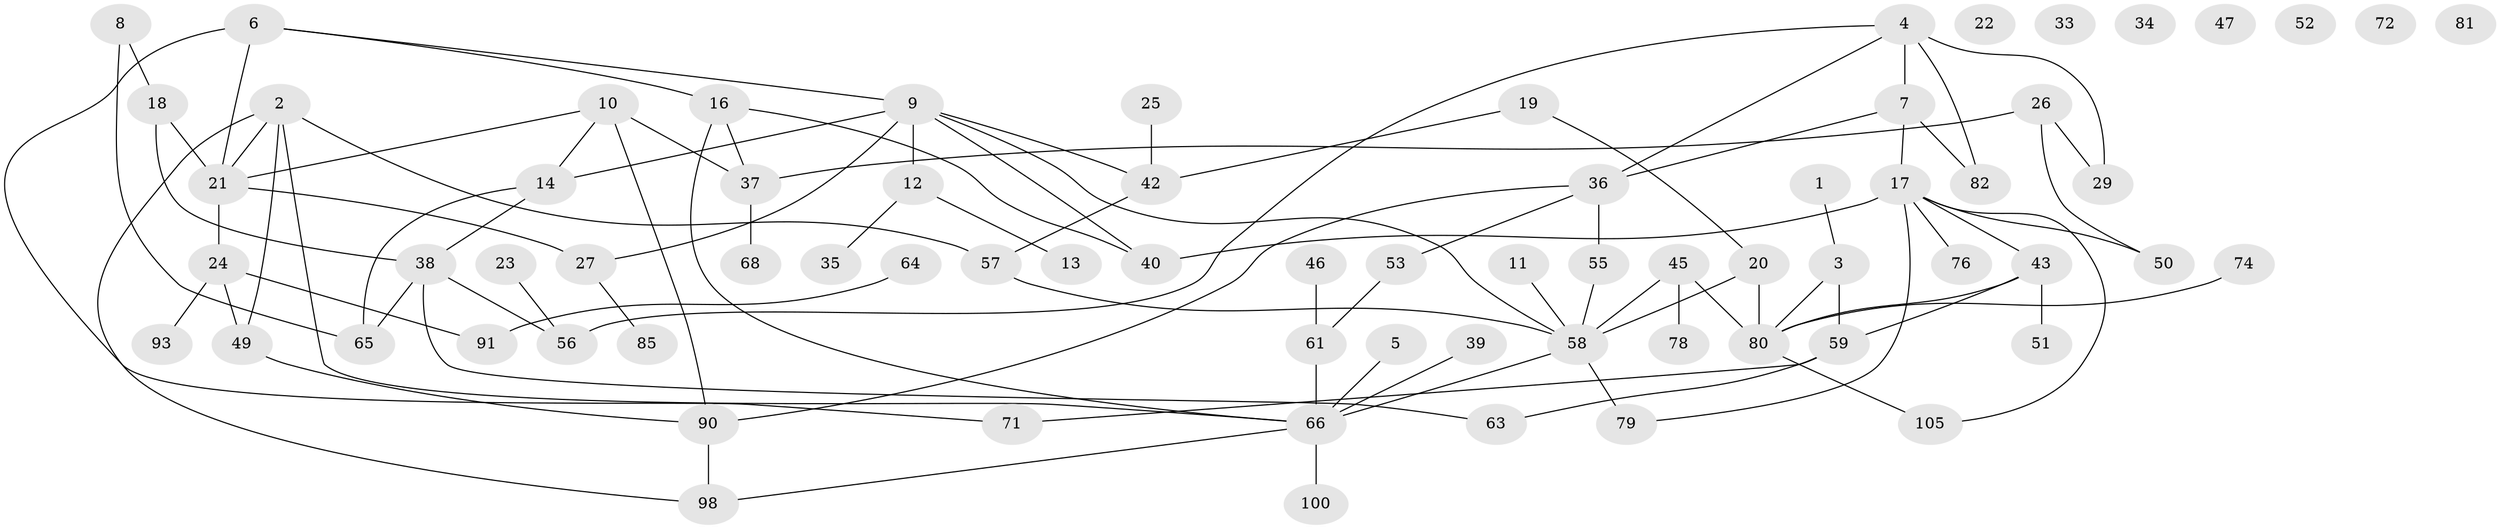 // original degree distribution, {1: 0.20754716981132076, 5: 0.07547169811320754, 2: 0.2830188679245283, 4: 0.1509433962264151, 3: 0.19811320754716982, 0: 0.0660377358490566, 7: 0.009433962264150943, 6: 0.009433962264150943}
// Generated by graph-tools (version 1.1) at 2025/41/03/06/25 10:41:23]
// undirected, 72 vertices, 95 edges
graph export_dot {
graph [start="1"]
  node [color=gray90,style=filled];
  1 [super="+70"];
  2 [super="+32"];
  3 [super="+69"];
  4 [super="+92"];
  5;
  6 [super="+48"];
  7 [super="+89"];
  8;
  9 [super="+95"];
  10 [super="+30"];
  11;
  12 [super="+15"];
  13;
  14;
  16 [super="+28"];
  17 [super="+88"];
  18 [super="+87"];
  19;
  20 [super="+101"];
  21 [super="+103"];
  22;
  23 [super="+75"];
  24 [super="+31"];
  25;
  26 [super="+102"];
  27 [super="+84"];
  29;
  33;
  34;
  35;
  36 [super="+44"];
  37 [super="+73"];
  38 [super="+41"];
  39;
  40 [super="+60"];
  42 [super="+54"];
  43 [super="+97"];
  45;
  46;
  47;
  49;
  50;
  51;
  52;
  53;
  55;
  56 [super="+99"];
  57;
  58 [super="+106"];
  59 [super="+62"];
  61 [super="+86"];
  63;
  64;
  65 [super="+77"];
  66 [super="+67"];
  68;
  71;
  72;
  74;
  76 [super="+104"];
  78;
  79;
  80 [super="+94"];
  81;
  82 [super="+83"];
  85;
  90 [super="+96"];
  91;
  93;
  98;
  100;
  105;
  1 -- 3;
  2 -- 57;
  2 -- 66;
  2 -- 98;
  2 -- 49;
  2 -- 21;
  3 -- 59;
  3 -- 80;
  4 -- 29;
  4 -- 36;
  4 -- 7;
  4 -- 56;
  4 -- 82;
  5 -- 66;
  6 -- 16;
  6 -- 21;
  6 -- 71;
  6 -- 9;
  7 -- 17;
  7 -- 36;
  7 -- 82 [weight=2];
  8 -- 18;
  8 -- 65;
  9 -- 14;
  9 -- 27;
  9 -- 58;
  9 -- 42;
  9 -- 12;
  9 -- 40;
  10 -- 14;
  10 -- 37;
  10 -- 90;
  10 -- 21;
  11 -- 58;
  12 -- 13;
  12 -- 35;
  14 -- 38;
  14 -- 65;
  16 -- 66;
  16 -- 37;
  16 -- 40;
  17 -- 40 [weight=2];
  17 -- 50;
  17 -- 105;
  17 -- 43;
  17 -- 76;
  17 -- 79;
  18 -- 21;
  18 -- 38;
  19 -- 20;
  19 -- 42;
  20 -- 58;
  20 -- 80;
  21 -- 24;
  21 -- 27;
  23 -- 56;
  24 -- 91;
  24 -- 93;
  24 -- 49;
  25 -- 42;
  26 -- 29;
  26 -- 50;
  26 -- 37;
  27 -- 85;
  36 -- 53;
  36 -- 55;
  36 -- 90;
  37 -- 68;
  38 -- 65;
  38 -- 63;
  38 -- 56;
  39 -- 66;
  42 -- 57;
  43 -- 51;
  43 -- 80;
  43 -- 59;
  45 -- 78;
  45 -- 58;
  45 -- 80;
  46 -- 61;
  49 -- 90;
  53 -- 61;
  55 -- 58;
  57 -- 58;
  58 -- 79;
  58 -- 66;
  59 -- 63;
  59 -- 71;
  61 -- 66;
  64 -- 91;
  66 -- 98;
  66 -- 100;
  74 -- 80;
  80 -- 105;
  90 -- 98;
}
